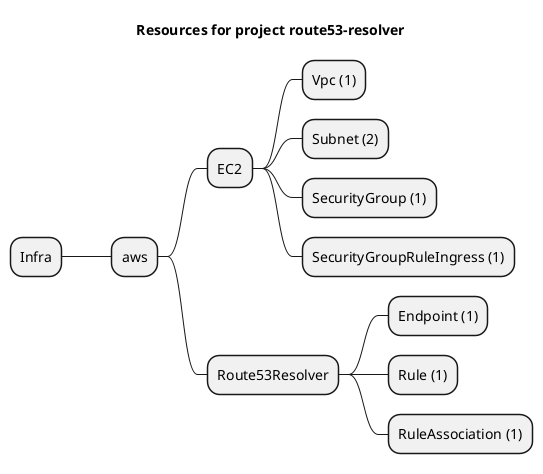 @startmindmap
title Resources for project route53-resolver
skinparam monochrome true
+ Infra
++ aws
+++ EC2
++++ Vpc (1)
++++ Subnet (2)
++++ SecurityGroup (1)
++++ SecurityGroupRuleIngress (1)
+++ Route53Resolver
++++ Endpoint (1)
++++ Rule (1)
++++ RuleAssociation (1)
@endmindmap